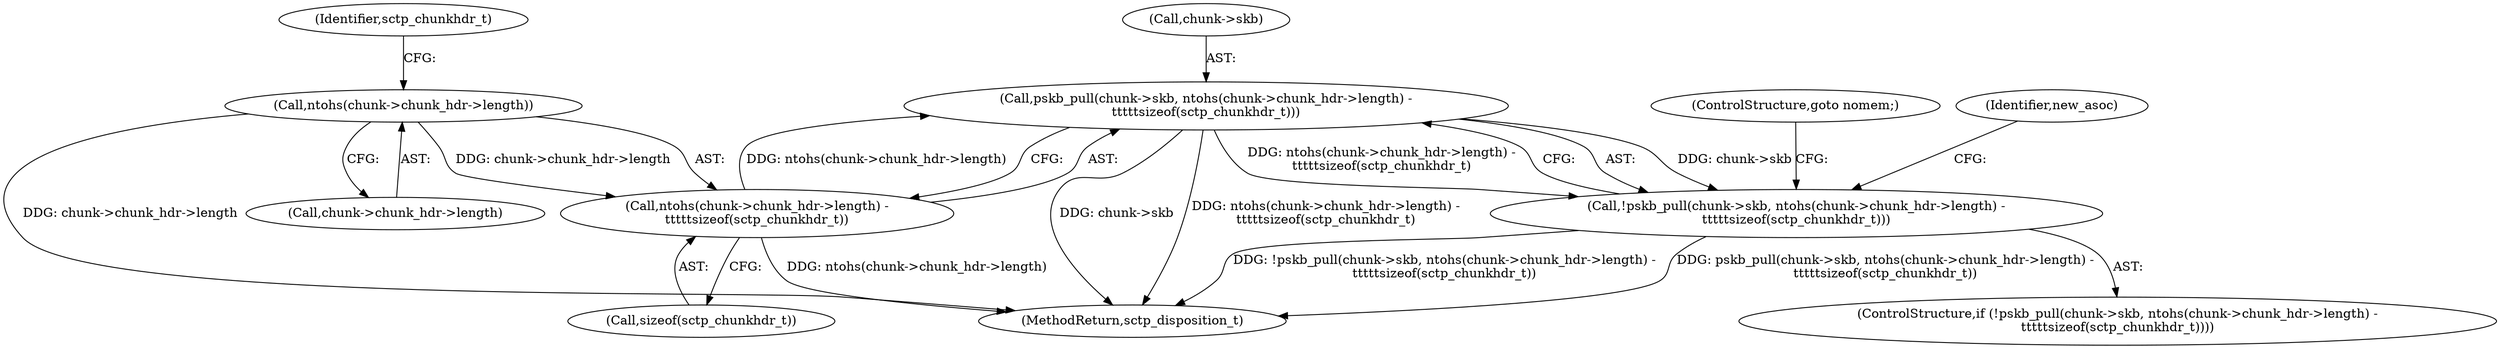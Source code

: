 digraph "0_linux_f2815633504b442ca0b0605c16bf3d88a3a0fcea@pointer" {
"1000162" [label="(Call,pskb_pull(chunk->skb, ntohs(chunk->chunk_hdr->length) -\n\t\t\t\t\tsizeof(sctp_chunkhdr_t)))"];
"1000166" [label="(Call,ntohs(chunk->chunk_hdr->length) -\n\t\t\t\t\tsizeof(sctp_chunkhdr_t))"];
"1000167" [label="(Call,ntohs(chunk->chunk_hdr->length))"];
"1000161" [label="(Call,!pskb_pull(chunk->skb, ntohs(chunk->chunk_hdr->length) -\n\t\t\t\t\tsizeof(sctp_chunkhdr_t)))"];
"1000173" [label="(Call,sizeof(sctp_chunkhdr_t))"];
"1000161" [label="(Call,!pskb_pull(chunk->skb, ntohs(chunk->chunk_hdr->length) -\n\t\t\t\t\tsizeof(sctp_chunkhdr_t)))"];
"1000177" [label="(Identifier,new_asoc)"];
"1000306" [label="(MethodReturn,sctp_disposition_t)"];
"1000167" [label="(Call,ntohs(chunk->chunk_hdr->length))"];
"1000160" [label="(ControlStructure,if (!pskb_pull(chunk->skb, ntohs(chunk->chunk_hdr->length) -\n\t\t\t\t\tsizeof(sctp_chunkhdr_t))))"];
"1000162" [label="(Call,pskb_pull(chunk->skb, ntohs(chunk->chunk_hdr->length) -\n\t\t\t\t\tsizeof(sctp_chunkhdr_t)))"];
"1000168" [label="(Call,chunk->chunk_hdr->length)"];
"1000163" [label="(Call,chunk->skb)"];
"1000166" [label="(Call,ntohs(chunk->chunk_hdr->length) -\n\t\t\t\t\tsizeof(sctp_chunkhdr_t))"];
"1000175" [label="(ControlStructure,goto nomem;)"];
"1000174" [label="(Identifier,sctp_chunkhdr_t)"];
"1000162" -> "1000161"  [label="AST: "];
"1000162" -> "1000166"  [label="CFG: "];
"1000163" -> "1000162"  [label="AST: "];
"1000166" -> "1000162"  [label="AST: "];
"1000161" -> "1000162"  [label="CFG: "];
"1000162" -> "1000306"  [label="DDG: ntohs(chunk->chunk_hdr->length) -\n\t\t\t\t\tsizeof(sctp_chunkhdr_t)"];
"1000162" -> "1000306"  [label="DDG: chunk->skb"];
"1000162" -> "1000161"  [label="DDG: chunk->skb"];
"1000162" -> "1000161"  [label="DDG: ntohs(chunk->chunk_hdr->length) -\n\t\t\t\t\tsizeof(sctp_chunkhdr_t)"];
"1000166" -> "1000162"  [label="DDG: ntohs(chunk->chunk_hdr->length)"];
"1000166" -> "1000173"  [label="CFG: "];
"1000167" -> "1000166"  [label="AST: "];
"1000173" -> "1000166"  [label="AST: "];
"1000166" -> "1000306"  [label="DDG: ntohs(chunk->chunk_hdr->length)"];
"1000167" -> "1000166"  [label="DDG: chunk->chunk_hdr->length"];
"1000167" -> "1000168"  [label="CFG: "];
"1000168" -> "1000167"  [label="AST: "];
"1000174" -> "1000167"  [label="CFG: "];
"1000167" -> "1000306"  [label="DDG: chunk->chunk_hdr->length"];
"1000161" -> "1000160"  [label="AST: "];
"1000175" -> "1000161"  [label="CFG: "];
"1000177" -> "1000161"  [label="CFG: "];
"1000161" -> "1000306"  [label="DDG: pskb_pull(chunk->skb, ntohs(chunk->chunk_hdr->length) -\n\t\t\t\t\tsizeof(sctp_chunkhdr_t))"];
"1000161" -> "1000306"  [label="DDG: !pskb_pull(chunk->skb, ntohs(chunk->chunk_hdr->length) -\n\t\t\t\t\tsizeof(sctp_chunkhdr_t))"];
}
